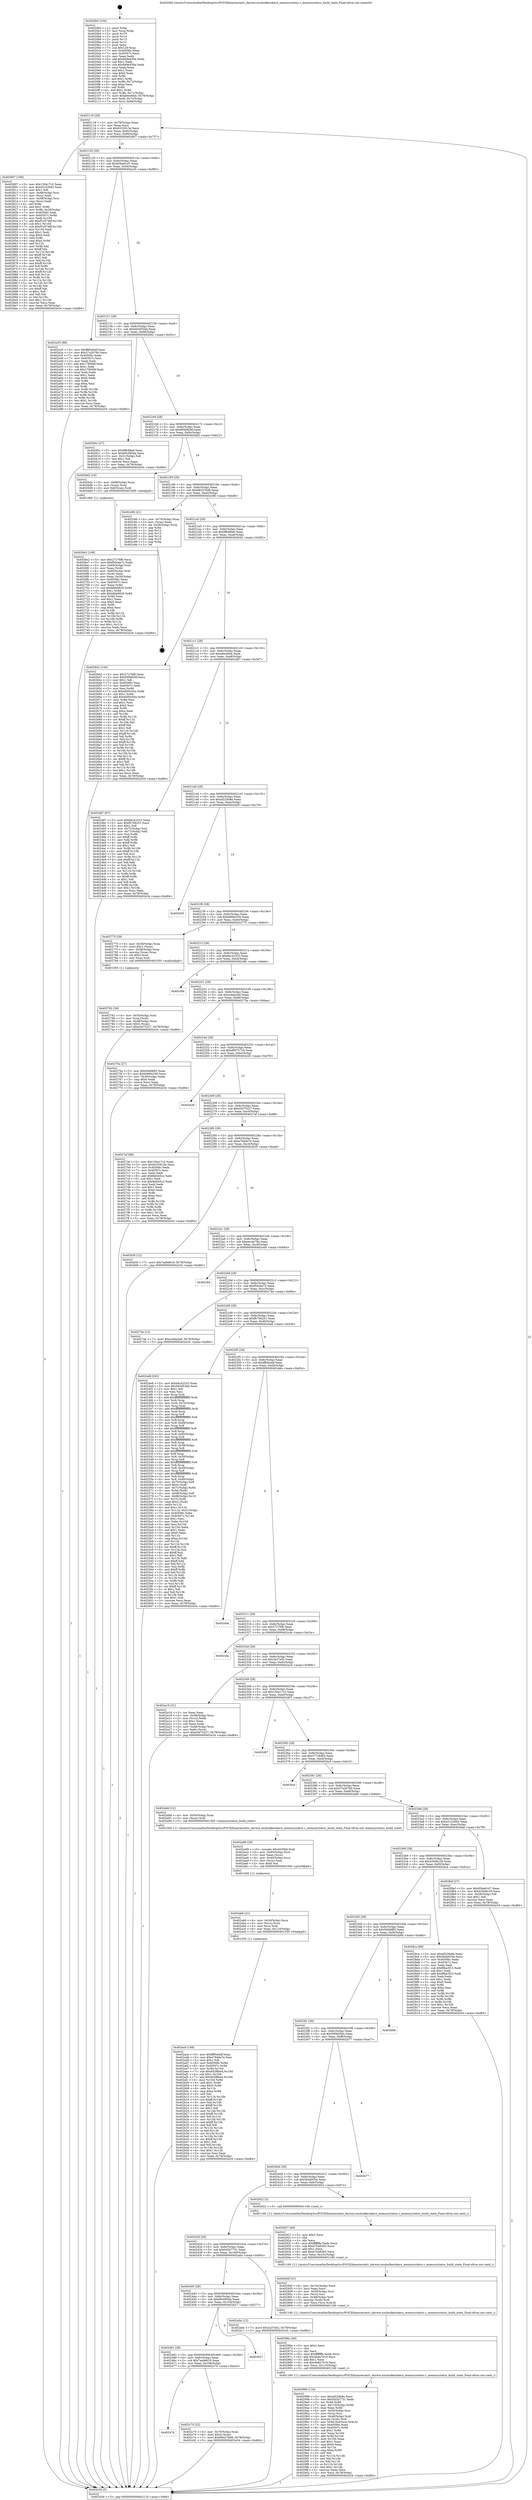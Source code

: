 digraph "0x4020b0" {
  label = "0x4020b0 (/mnt/c/Users/mathe/Desktop/tcc/POCII/binaries/extr_darwin-xnubsdkernkern_memorystatus.c_memorystatus_build_state_Final-ollvm.out::main(0))"
  labelloc = "t"
  node[shape=record]

  Entry [label="",width=0.3,height=0.3,shape=circle,fillcolor=black,style=filled]
  "0x402118" [label="{
     0x402118 [29]\l
     | [instrs]\l
     &nbsp;&nbsp;0x402118 \<+3\>: mov -0x78(%rbp),%eax\l
     &nbsp;&nbsp;0x40211b \<+2\>: mov %eax,%ecx\l
     &nbsp;&nbsp;0x40211d \<+6\>: sub $0x8333813e,%ecx\l
     &nbsp;&nbsp;0x402123 \<+6\>: mov %eax,-0x8c(%rbp)\l
     &nbsp;&nbsp;0x402129 \<+6\>: mov %ecx,-0x90(%rbp)\l
     &nbsp;&nbsp;0x40212f \<+6\>: je 0000000000402807 \<main+0x757\>\l
  }"]
  "0x402807" [label="{
     0x402807 [168]\l
     | [instrs]\l
     &nbsp;&nbsp;0x402807 \<+5\>: mov $0x150a17c2,%eax\l
     &nbsp;&nbsp;0x40280c \<+5\>: mov $0x431530d3,%ecx\l
     &nbsp;&nbsp;0x402811 \<+2\>: mov $0x1,%dl\l
     &nbsp;&nbsp;0x402813 \<+4\>: mov -0x48(%rbp),%rsi\l
     &nbsp;&nbsp;0x402817 \<+2\>: mov (%rsi),%edi\l
     &nbsp;&nbsp;0x402819 \<+4\>: mov -0x58(%rbp),%rsi\l
     &nbsp;&nbsp;0x40281d \<+2\>: cmp (%rsi),%edi\l
     &nbsp;&nbsp;0x40281f \<+4\>: setl %r8b\l
     &nbsp;&nbsp;0x402823 \<+4\>: and $0x1,%r8b\l
     &nbsp;&nbsp;0x402827 \<+4\>: mov %r8b,-0x29(%rbp)\l
     &nbsp;&nbsp;0x40282b \<+7\>: mov 0x40506c,%edi\l
     &nbsp;&nbsp;0x402832 \<+8\>: mov 0x40507c,%r9d\l
     &nbsp;&nbsp;0x40283a \<+3\>: mov %edi,%r10d\l
     &nbsp;&nbsp;0x40283d \<+7\>: add $0xf518748f,%r10d\l
     &nbsp;&nbsp;0x402844 \<+4\>: sub $0x1,%r10d\l
     &nbsp;&nbsp;0x402848 \<+7\>: sub $0xf518748f,%r10d\l
     &nbsp;&nbsp;0x40284f \<+4\>: imul %r10d,%edi\l
     &nbsp;&nbsp;0x402853 \<+3\>: and $0x1,%edi\l
     &nbsp;&nbsp;0x402856 \<+3\>: cmp $0x0,%edi\l
     &nbsp;&nbsp;0x402859 \<+4\>: sete %r8b\l
     &nbsp;&nbsp;0x40285d \<+4\>: cmp $0xa,%r9d\l
     &nbsp;&nbsp;0x402861 \<+4\>: setl %r11b\l
     &nbsp;&nbsp;0x402865 \<+3\>: mov %r8b,%bl\l
     &nbsp;&nbsp;0x402868 \<+3\>: xor $0xff,%bl\l
     &nbsp;&nbsp;0x40286b \<+3\>: mov %r11b,%r14b\l
     &nbsp;&nbsp;0x40286e \<+4\>: xor $0xff,%r14b\l
     &nbsp;&nbsp;0x402872 \<+3\>: xor $0x1,%dl\l
     &nbsp;&nbsp;0x402875 \<+3\>: mov %bl,%r15b\l
     &nbsp;&nbsp;0x402878 \<+4\>: and $0xff,%r15b\l
     &nbsp;&nbsp;0x40287c \<+3\>: and %dl,%r8b\l
     &nbsp;&nbsp;0x40287f \<+3\>: mov %r14b,%r12b\l
     &nbsp;&nbsp;0x402882 \<+4\>: and $0xff,%r12b\l
     &nbsp;&nbsp;0x402886 \<+3\>: and %dl,%r11b\l
     &nbsp;&nbsp;0x402889 \<+3\>: or %r8b,%r15b\l
     &nbsp;&nbsp;0x40288c \<+3\>: or %r11b,%r12b\l
     &nbsp;&nbsp;0x40288f \<+3\>: xor %r12b,%r15b\l
     &nbsp;&nbsp;0x402892 \<+3\>: or %r14b,%bl\l
     &nbsp;&nbsp;0x402895 \<+3\>: xor $0xff,%bl\l
     &nbsp;&nbsp;0x402898 \<+3\>: or $0x1,%dl\l
     &nbsp;&nbsp;0x40289b \<+2\>: and %dl,%bl\l
     &nbsp;&nbsp;0x40289d \<+3\>: or %bl,%r15b\l
     &nbsp;&nbsp;0x4028a0 \<+4\>: test $0x1,%r15b\l
     &nbsp;&nbsp;0x4028a4 \<+3\>: cmovne %ecx,%eax\l
     &nbsp;&nbsp;0x4028a7 \<+3\>: mov %eax,-0x78(%rbp)\l
     &nbsp;&nbsp;0x4028aa \<+5\>: jmp 0000000000402e34 \<main+0xd84\>\l
  }"]
  "0x402135" [label="{
     0x402135 [28]\l
     | [instrs]\l
     &nbsp;&nbsp;0x402135 \<+5\>: jmp 000000000040213a \<main+0x8a\>\l
     &nbsp;&nbsp;0x40213a \<+6\>: mov -0x8c(%rbp),%eax\l
     &nbsp;&nbsp;0x402140 \<+5\>: sub $0x83be61d7,%eax\l
     &nbsp;&nbsp;0x402145 \<+6\>: mov %eax,-0x94(%rbp)\l
     &nbsp;&nbsp;0x40214b \<+6\>: je 0000000000402a35 \<main+0x985\>\l
  }"]
  Exit [label="",width=0.3,height=0.3,shape=circle,fillcolor=black,style=filled,peripheries=2]
  "0x402a35" [label="{
     0x402a35 [88]\l
     | [instrs]\l
     &nbsp;&nbsp;0x402a35 \<+5\>: mov $0xff85d4df,%eax\l
     &nbsp;&nbsp;0x402a3a \<+5\>: mov $0x37a2b760,%ecx\l
     &nbsp;&nbsp;0x402a3f \<+7\>: mov 0x40506c,%edx\l
     &nbsp;&nbsp;0x402a46 \<+7\>: mov 0x40507c,%esi\l
     &nbsp;&nbsp;0x402a4d \<+2\>: mov %edx,%edi\l
     &nbsp;&nbsp;0x402a4f \<+6\>: add $0x178006f,%edi\l
     &nbsp;&nbsp;0x402a55 \<+3\>: sub $0x1,%edi\l
     &nbsp;&nbsp;0x402a58 \<+6\>: sub $0x178006f,%edi\l
     &nbsp;&nbsp;0x402a5e \<+3\>: imul %edi,%edx\l
     &nbsp;&nbsp;0x402a61 \<+3\>: and $0x1,%edx\l
     &nbsp;&nbsp;0x402a64 \<+3\>: cmp $0x0,%edx\l
     &nbsp;&nbsp;0x402a67 \<+4\>: sete %r8b\l
     &nbsp;&nbsp;0x402a6b \<+3\>: cmp $0xa,%esi\l
     &nbsp;&nbsp;0x402a6e \<+4\>: setl %r9b\l
     &nbsp;&nbsp;0x402a72 \<+3\>: mov %r8b,%r10b\l
     &nbsp;&nbsp;0x402a75 \<+3\>: and %r9b,%r10b\l
     &nbsp;&nbsp;0x402a78 \<+3\>: xor %r9b,%r8b\l
     &nbsp;&nbsp;0x402a7b \<+3\>: or %r8b,%r10b\l
     &nbsp;&nbsp;0x402a7e \<+4\>: test $0x1,%r10b\l
     &nbsp;&nbsp;0x402a82 \<+3\>: cmovne %ecx,%eax\l
     &nbsp;&nbsp;0x402a85 \<+3\>: mov %eax,-0x78(%rbp)\l
     &nbsp;&nbsp;0x402a88 \<+5\>: jmp 0000000000402e34 \<main+0xd84\>\l
  }"]
  "0x402151" [label="{
     0x402151 [28]\l
     | [instrs]\l
     &nbsp;&nbsp;0x402151 \<+5\>: jmp 0000000000402156 \<main+0xa6\>\l
     &nbsp;&nbsp;0x402156 \<+6\>: mov -0x8c(%rbp),%eax\l
     &nbsp;&nbsp;0x40215c \<+5\>: sub $0x945d53dd,%eax\l
     &nbsp;&nbsp;0x402161 \<+6\>: mov %eax,-0x98(%rbp)\l
     &nbsp;&nbsp;0x402167 \<+6\>: je 000000000040260c \<main+0x55c\>\l
  }"]
  "0x40247d" [label="{
     0x40247d\l
  }", style=dashed]
  "0x40260c" [label="{
     0x40260c [27]\l
     | [instrs]\l
     &nbsp;&nbsp;0x40260c \<+5\>: mov $0x9ffc88e6,%eax\l
     &nbsp;&nbsp;0x402611 \<+5\>: mov $0x69c095da,%ecx\l
     &nbsp;&nbsp;0x402616 \<+3\>: mov -0x31(%rbp),%dl\l
     &nbsp;&nbsp;0x402619 \<+3\>: test $0x1,%dl\l
     &nbsp;&nbsp;0x40261c \<+3\>: cmovne %ecx,%eax\l
     &nbsp;&nbsp;0x40261f \<+3\>: mov %eax,-0x78(%rbp)\l
     &nbsp;&nbsp;0x402622 \<+5\>: jmp 0000000000402e34 \<main+0xd84\>\l
  }"]
  "0x40216d" [label="{
     0x40216d [28]\l
     | [instrs]\l
     &nbsp;&nbsp;0x40216d \<+5\>: jmp 0000000000402172 \<main+0xc2\>\l
     &nbsp;&nbsp;0x402172 \<+6\>: mov -0x8c(%rbp),%eax\l
     &nbsp;&nbsp;0x402178 \<+5\>: sub $0x950b826f,%eax\l
     &nbsp;&nbsp;0x40217d \<+6\>: mov %eax,-0x9c(%rbp)\l
     &nbsp;&nbsp;0x402183 \<+6\>: je 00000000004026d2 \<main+0x622\>\l
  }"]
  "0x402c70" [label="{
     0x402c70 [22]\l
     | [instrs]\l
     &nbsp;&nbsp;0x402c70 \<+4\>: mov -0x70(%rbp),%rax\l
     &nbsp;&nbsp;0x402c74 \<+6\>: movl $0x0,(%rax)\l
     &nbsp;&nbsp;0x402c7a \<+7\>: movl $0x964376d8,-0x78(%rbp)\l
     &nbsp;&nbsp;0x402c81 \<+5\>: jmp 0000000000402e34 \<main+0xd84\>\l
  }"]
  "0x4026d2" [label="{
     0x4026d2 [16]\l
     | [instrs]\l
     &nbsp;&nbsp;0x4026d2 \<+4\>: mov -0x68(%rbp),%rax\l
     &nbsp;&nbsp;0x4026d6 \<+3\>: mov (%rax),%rax\l
     &nbsp;&nbsp;0x4026d9 \<+4\>: mov 0x8(%rax),%rdi\l
     &nbsp;&nbsp;0x4026dd \<+5\>: call 0000000000401060 \<atoi@plt\>\l
     | [calls]\l
     &nbsp;&nbsp;0x401060 \{1\} (unknown)\l
  }"]
  "0x402189" [label="{
     0x402189 [28]\l
     | [instrs]\l
     &nbsp;&nbsp;0x402189 \<+5\>: jmp 000000000040218e \<main+0xde\>\l
     &nbsp;&nbsp;0x40218e \<+6\>: mov -0x8c(%rbp),%eax\l
     &nbsp;&nbsp;0x402194 \<+5\>: sub $0x964376d8,%eax\l
     &nbsp;&nbsp;0x402199 \<+6\>: mov %eax,-0xa0(%rbp)\l
     &nbsp;&nbsp;0x40219f \<+6\>: je 0000000000402c86 \<main+0xbd6\>\l
  }"]
  "0x402461" [label="{
     0x402461 [28]\l
     | [instrs]\l
     &nbsp;&nbsp;0x402461 \<+5\>: jmp 0000000000402466 \<main+0x3b6\>\l
     &nbsp;&nbsp;0x402466 \<+6\>: mov -0x8c(%rbp),%eax\l
     &nbsp;&nbsp;0x40246c \<+5\>: sub $0x7aa9d619,%eax\l
     &nbsp;&nbsp;0x402471 \<+6\>: mov %eax,-0x108(%rbp)\l
     &nbsp;&nbsp;0x402477 \<+6\>: je 0000000000402c70 \<main+0xbc0\>\l
  }"]
  "0x402c86" [label="{
     0x402c86 [21]\l
     | [instrs]\l
     &nbsp;&nbsp;0x402c86 \<+4\>: mov -0x70(%rbp),%rax\l
     &nbsp;&nbsp;0x402c8a \<+2\>: mov (%rax),%eax\l
     &nbsp;&nbsp;0x402c8c \<+4\>: lea -0x28(%rbp),%rsp\l
     &nbsp;&nbsp;0x402c90 \<+1\>: pop %rbx\l
     &nbsp;&nbsp;0x402c91 \<+2\>: pop %r12\l
     &nbsp;&nbsp;0x402c93 \<+2\>: pop %r13\l
     &nbsp;&nbsp;0x402c95 \<+2\>: pop %r14\l
     &nbsp;&nbsp;0x402c97 \<+2\>: pop %r15\l
     &nbsp;&nbsp;0x402c99 \<+1\>: pop %rbp\l
     &nbsp;&nbsp;0x402c9a \<+1\>: ret\l
  }"]
  "0x4021a5" [label="{
     0x4021a5 [28]\l
     | [instrs]\l
     &nbsp;&nbsp;0x4021a5 \<+5\>: jmp 00000000004021aa \<main+0xfa\>\l
     &nbsp;&nbsp;0x4021aa \<+6\>: mov -0x8c(%rbp),%eax\l
     &nbsp;&nbsp;0x4021b0 \<+5\>: sub $0x9ffc88e6,%eax\l
     &nbsp;&nbsp;0x4021b5 \<+6\>: mov %eax,-0xa4(%rbp)\l
     &nbsp;&nbsp;0x4021bb \<+6\>: je 0000000000402642 \<main+0x592\>\l
  }"]
  "0x402627" [label="{
     0x402627\l
  }", style=dashed]
  "0x402642" [label="{
     0x402642 [144]\l
     | [instrs]\l
     &nbsp;&nbsp;0x402642 \<+5\>: mov $0x27276f6,%eax\l
     &nbsp;&nbsp;0x402647 \<+5\>: mov $0x950b826f,%ecx\l
     &nbsp;&nbsp;0x40264c \<+2\>: mov $0x1,%dl\l
     &nbsp;&nbsp;0x40264e \<+7\>: mov 0x40506c,%esi\l
     &nbsp;&nbsp;0x402655 \<+7\>: mov 0x40507c,%edi\l
     &nbsp;&nbsp;0x40265c \<+3\>: mov %esi,%r8d\l
     &nbsp;&nbsp;0x40265f \<+7\>: sub $0x6d00c05a,%r8d\l
     &nbsp;&nbsp;0x402666 \<+4\>: sub $0x1,%r8d\l
     &nbsp;&nbsp;0x40266a \<+7\>: add $0x6d00c05a,%r8d\l
     &nbsp;&nbsp;0x402671 \<+4\>: imul %r8d,%esi\l
     &nbsp;&nbsp;0x402675 \<+3\>: and $0x1,%esi\l
     &nbsp;&nbsp;0x402678 \<+3\>: cmp $0x0,%esi\l
     &nbsp;&nbsp;0x40267b \<+4\>: sete %r9b\l
     &nbsp;&nbsp;0x40267f \<+3\>: cmp $0xa,%edi\l
     &nbsp;&nbsp;0x402682 \<+4\>: setl %r10b\l
     &nbsp;&nbsp;0x402686 \<+3\>: mov %r9b,%r11b\l
     &nbsp;&nbsp;0x402689 \<+4\>: xor $0xff,%r11b\l
     &nbsp;&nbsp;0x40268d \<+3\>: mov %r10b,%bl\l
     &nbsp;&nbsp;0x402690 \<+3\>: xor $0xff,%bl\l
     &nbsp;&nbsp;0x402693 \<+3\>: xor $0x1,%dl\l
     &nbsp;&nbsp;0x402696 \<+3\>: mov %r11b,%r14b\l
     &nbsp;&nbsp;0x402699 \<+4\>: and $0xff,%r14b\l
     &nbsp;&nbsp;0x40269d \<+3\>: and %dl,%r9b\l
     &nbsp;&nbsp;0x4026a0 \<+3\>: mov %bl,%r15b\l
     &nbsp;&nbsp;0x4026a3 \<+4\>: and $0xff,%r15b\l
     &nbsp;&nbsp;0x4026a7 \<+3\>: and %dl,%r10b\l
     &nbsp;&nbsp;0x4026aa \<+3\>: or %r9b,%r14b\l
     &nbsp;&nbsp;0x4026ad \<+3\>: or %r10b,%r15b\l
     &nbsp;&nbsp;0x4026b0 \<+3\>: xor %r15b,%r14b\l
     &nbsp;&nbsp;0x4026b3 \<+3\>: or %bl,%r11b\l
     &nbsp;&nbsp;0x4026b6 \<+4\>: xor $0xff,%r11b\l
     &nbsp;&nbsp;0x4026ba \<+3\>: or $0x1,%dl\l
     &nbsp;&nbsp;0x4026bd \<+3\>: and %dl,%r11b\l
     &nbsp;&nbsp;0x4026c0 \<+3\>: or %r11b,%r14b\l
     &nbsp;&nbsp;0x4026c3 \<+4\>: test $0x1,%r14b\l
     &nbsp;&nbsp;0x4026c7 \<+3\>: cmovne %ecx,%eax\l
     &nbsp;&nbsp;0x4026ca \<+3\>: mov %eax,-0x78(%rbp)\l
     &nbsp;&nbsp;0x4026cd \<+5\>: jmp 0000000000402e34 \<main+0xd84\>\l
  }"]
  "0x4021c1" [label="{
     0x4021c1 [28]\l
     | [instrs]\l
     &nbsp;&nbsp;0x4021c1 \<+5\>: jmp 00000000004021c6 \<main+0x116\>\l
     &nbsp;&nbsp;0x4021c6 \<+6\>: mov -0x8c(%rbp),%eax\l
     &nbsp;&nbsp;0x4021cc \<+5\>: sub $0xa8ec6fa4,%eax\l
     &nbsp;&nbsp;0x4021d1 \<+6\>: mov %eax,-0xa8(%rbp)\l
     &nbsp;&nbsp;0x4021d7 \<+6\>: je 0000000000402487 \<main+0x3d7\>\l
  }"]
  "0x402acb" [label="{
     0x402acb [148]\l
     | [instrs]\l
     &nbsp;&nbsp;0x402acb \<+5\>: mov $0xff85d4df,%eax\l
     &nbsp;&nbsp;0x402ad0 \<+5\>: mov $0xe76dda7e,%esi\l
     &nbsp;&nbsp;0x402ad5 \<+2\>: mov $0x1,%dl\l
     &nbsp;&nbsp;0x402ad7 \<+8\>: mov 0x40506c,%r8d\l
     &nbsp;&nbsp;0x402adf \<+8\>: mov 0x40507c,%r9d\l
     &nbsp;&nbsp;0x402ae7 \<+3\>: mov %r8d,%r10d\l
     &nbsp;&nbsp;0x402aea \<+7\>: sub $0x402f8be4,%r10d\l
     &nbsp;&nbsp;0x402af1 \<+4\>: sub $0x1,%r10d\l
     &nbsp;&nbsp;0x402af5 \<+7\>: add $0x402f8be4,%r10d\l
     &nbsp;&nbsp;0x402afc \<+4\>: imul %r10d,%r8d\l
     &nbsp;&nbsp;0x402b00 \<+4\>: and $0x1,%r8d\l
     &nbsp;&nbsp;0x402b04 \<+4\>: cmp $0x0,%r8d\l
     &nbsp;&nbsp;0x402b08 \<+4\>: sete %r11b\l
     &nbsp;&nbsp;0x402b0c \<+4\>: cmp $0xa,%r9d\l
     &nbsp;&nbsp;0x402b10 \<+3\>: setl %bl\l
     &nbsp;&nbsp;0x402b13 \<+3\>: mov %r11b,%r14b\l
     &nbsp;&nbsp;0x402b16 \<+4\>: xor $0xff,%r14b\l
     &nbsp;&nbsp;0x402b1a \<+3\>: mov %bl,%r15b\l
     &nbsp;&nbsp;0x402b1d \<+4\>: xor $0xff,%r15b\l
     &nbsp;&nbsp;0x402b21 \<+3\>: xor $0x1,%dl\l
     &nbsp;&nbsp;0x402b24 \<+3\>: mov %r14b,%r12b\l
     &nbsp;&nbsp;0x402b27 \<+4\>: and $0xff,%r12b\l
     &nbsp;&nbsp;0x402b2b \<+3\>: and %dl,%r11b\l
     &nbsp;&nbsp;0x402b2e \<+3\>: mov %r15b,%r13b\l
     &nbsp;&nbsp;0x402b31 \<+4\>: and $0xff,%r13b\l
     &nbsp;&nbsp;0x402b35 \<+2\>: and %dl,%bl\l
     &nbsp;&nbsp;0x402b37 \<+3\>: or %r11b,%r12b\l
     &nbsp;&nbsp;0x402b3a \<+3\>: or %bl,%r13b\l
     &nbsp;&nbsp;0x402b3d \<+3\>: xor %r13b,%r12b\l
     &nbsp;&nbsp;0x402b40 \<+3\>: or %r15b,%r14b\l
     &nbsp;&nbsp;0x402b43 \<+4\>: xor $0xff,%r14b\l
     &nbsp;&nbsp;0x402b47 \<+3\>: or $0x1,%dl\l
     &nbsp;&nbsp;0x402b4a \<+3\>: and %dl,%r14b\l
     &nbsp;&nbsp;0x402b4d \<+3\>: or %r14b,%r12b\l
     &nbsp;&nbsp;0x402b50 \<+4\>: test $0x1,%r12b\l
     &nbsp;&nbsp;0x402b54 \<+3\>: cmovne %esi,%eax\l
     &nbsp;&nbsp;0x402b57 \<+3\>: mov %eax,-0x78(%rbp)\l
     &nbsp;&nbsp;0x402b5a \<+5\>: jmp 0000000000402e34 \<main+0xd84\>\l
  }"]
  "0x402487" [label="{
     0x402487 [97]\l
     | [instrs]\l
     &nbsp;&nbsp;0x402487 \<+5\>: mov $0xbbc42323,%eax\l
     &nbsp;&nbsp;0x40248c \<+5\>: mov $0xfb784251,%ecx\l
     &nbsp;&nbsp;0x402491 \<+2\>: mov $0x1,%dl\l
     &nbsp;&nbsp;0x402493 \<+4\>: mov -0x72(%rbp),%sil\l
     &nbsp;&nbsp;0x402497 \<+4\>: mov -0x71(%rbp),%dil\l
     &nbsp;&nbsp;0x40249b \<+3\>: mov %sil,%r8b\l
     &nbsp;&nbsp;0x40249e \<+4\>: xor $0xff,%r8b\l
     &nbsp;&nbsp;0x4024a2 \<+3\>: mov %dil,%r9b\l
     &nbsp;&nbsp;0x4024a5 \<+4\>: xor $0xff,%r9b\l
     &nbsp;&nbsp;0x4024a9 \<+3\>: xor $0x1,%dl\l
     &nbsp;&nbsp;0x4024ac \<+3\>: mov %r8b,%r10b\l
     &nbsp;&nbsp;0x4024af \<+4\>: and $0xff,%r10b\l
     &nbsp;&nbsp;0x4024b3 \<+3\>: and %dl,%sil\l
     &nbsp;&nbsp;0x4024b6 \<+3\>: mov %r9b,%r11b\l
     &nbsp;&nbsp;0x4024b9 \<+4\>: and $0xff,%r11b\l
     &nbsp;&nbsp;0x4024bd \<+3\>: and %dl,%dil\l
     &nbsp;&nbsp;0x4024c0 \<+3\>: or %sil,%r10b\l
     &nbsp;&nbsp;0x4024c3 \<+3\>: or %dil,%r11b\l
     &nbsp;&nbsp;0x4024c6 \<+3\>: xor %r11b,%r10b\l
     &nbsp;&nbsp;0x4024c9 \<+3\>: or %r9b,%r8b\l
     &nbsp;&nbsp;0x4024cc \<+4\>: xor $0xff,%r8b\l
     &nbsp;&nbsp;0x4024d0 \<+3\>: or $0x1,%dl\l
     &nbsp;&nbsp;0x4024d3 \<+3\>: and %dl,%r8b\l
     &nbsp;&nbsp;0x4024d6 \<+3\>: or %r8b,%r10b\l
     &nbsp;&nbsp;0x4024d9 \<+4\>: test $0x1,%r10b\l
     &nbsp;&nbsp;0x4024dd \<+3\>: cmovne %ecx,%eax\l
     &nbsp;&nbsp;0x4024e0 \<+3\>: mov %eax,-0x78(%rbp)\l
     &nbsp;&nbsp;0x4024e3 \<+5\>: jmp 0000000000402e34 \<main+0xd84\>\l
  }"]
  "0x4021dd" [label="{
     0x4021dd [28]\l
     | [instrs]\l
     &nbsp;&nbsp;0x4021dd \<+5\>: jmp 00000000004021e2 \<main+0x132\>\l
     &nbsp;&nbsp;0x4021e2 \<+6\>: mov -0x8c(%rbp),%eax\l
     &nbsp;&nbsp;0x4021e8 \<+5\>: sub $0xaf224b8e,%eax\l
     &nbsp;&nbsp;0x4021ed \<+6\>: mov %eax,-0xac(%rbp)\l
     &nbsp;&nbsp;0x4021f3 \<+6\>: je 0000000000402d29 \<main+0xc79\>\l
  }"]
  "0x402e34" [label="{
     0x402e34 [5]\l
     | [instrs]\l
     &nbsp;&nbsp;0x402e34 \<+5\>: jmp 0000000000402118 \<main+0x68\>\l
  }"]
  "0x4020b0" [label="{
     0x4020b0 [104]\l
     | [instrs]\l
     &nbsp;&nbsp;0x4020b0 \<+1\>: push %rbp\l
     &nbsp;&nbsp;0x4020b1 \<+3\>: mov %rsp,%rbp\l
     &nbsp;&nbsp;0x4020b4 \<+2\>: push %r15\l
     &nbsp;&nbsp;0x4020b6 \<+2\>: push %r14\l
     &nbsp;&nbsp;0x4020b8 \<+2\>: push %r13\l
     &nbsp;&nbsp;0x4020ba \<+2\>: push %r12\l
     &nbsp;&nbsp;0x4020bc \<+1\>: push %rbx\l
     &nbsp;&nbsp;0x4020bd \<+7\>: sub $0x128,%rsp\l
     &nbsp;&nbsp;0x4020c4 \<+7\>: mov 0x40506c,%eax\l
     &nbsp;&nbsp;0x4020cb \<+7\>: mov 0x40507c,%ecx\l
     &nbsp;&nbsp;0x4020d2 \<+2\>: mov %eax,%edx\l
     &nbsp;&nbsp;0x4020d4 \<+6\>: add $0x849e430a,%edx\l
     &nbsp;&nbsp;0x4020da \<+3\>: sub $0x1,%edx\l
     &nbsp;&nbsp;0x4020dd \<+6\>: sub $0x849e430a,%edx\l
     &nbsp;&nbsp;0x4020e3 \<+3\>: imul %edx,%eax\l
     &nbsp;&nbsp;0x4020e6 \<+3\>: and $0x1,%eax\l
     &nbsp;&nbsp;0x4020e9 \<+3\>: cmp $0x0,%eax\l
     &nbsp;&nbsp;0x4020ec \<+4\>: sete %r8b\l
     &nbsp;&nbsp;0x4020f0 \<+4\>: and $0x1,%r8b\l
     &nbsp;&nbsp;0x4020f4 \<+4\>: mov %r8b,-0x72(%rbp)\l
     &nbsp;&nbsp;0x4020f8 \<+3\>: cmp $0xa,%ecx\l
     &nbsp;&nbsp;0x4020fb \<+4\>: setl %r8b\l
     &nbsp;&nbsp;0x4020ff \<+4\>: and $0x1,%r8b\l
     &nbsp;&nbsp;0x402103 \<+4\>: mov %r8b,-0x71(%rbp)\l
     &nbsp;&nbsp;0x402107 \<+7\>: movl $0xa8ec6fa4,-0x78(%rbp)\l
     &nbsp;&nbsp;0x40210e \<+3\>: mov %edi,-0x7c(%rbp)\l
     &nbsp;&nbsp;0x402111 \<+7\>: mov %rsi,-0x88(%rbp)\l
  }"]
  "0x402ab6" [label="{
     0x402ab6 [21]\l
     | [instrs]\l
     &nbsp;&nbsp;0x402ab6 \<+4\>: mov -0x50(%rbp),%rcx\l
     &nbsp;&nbsp;0x402aba \<+3\>: mov (%rcx),%rcx\l
     &nbsp;&nbsp;0x402abd \<+3\>: mov %rcx,%rdi\l
     &nbsp;&nbsp;0x402ac0 \<+6\>: mov %eax,-0x114(%rbp)\l
     &nbsp;&nbsp;0x402ac6 \<+5\>: call 0000000000401030 \<free@plt\>\l
     | [calls]\l
     &nbsp;&nbsp;0x401030 \{1\} (unknown)\l
  }"]
  "0x402d29" [label="{
     0x402d29\l
  }", style=dashed]
  "0x4021f9" [label="{
     0x4021f9 [28]\l
     | [instrs]\l
     &nbsp;&nbsp;0x4021f9 \<+5\>: jmp 00000000004021fe \<main+0x14e\>\l
     &nbsp;&nbsp;0x4021fe \<+6\>: mov -0x8c(%rbp),%eax\l
     &nbsp;&nbsp;0x402204 \<+5\>: sub $0xb980e330,%eax\l
     &nbsp;&nbsp;0x402209 \<+6\>: mov %eax,-0xb0(%rbp)\l
     &nbsp;&nbsp;0x40220f \<+6\>: je 0000000000402775 \<main+0x6c5\>\l
  }"]
  "0x402a99" [label="{
     0x402a99 [29]\l
     | [instrs]\l
     &nbsp;&nbsp;0x402a99 \<+10\>: movabs $0x4030b6,%rdi\l
     &nbsp;&nbsp;0x402aa3 \<+4\>: mov -0x40(%rbp),%rcx\l
     &nbsp;&nbsp;0x402aa7 \<+2\>: mov %eax,(%rcx)\l
     &nbsp;&nbsp;0x402aa9 \<+4\>: mov -0x40(%rbp),%rcx\l
     &nbsp;&nbsp;0x402aad \<+2\>: mov (%rcx),%esi\l
     &nbsp;&nbsp;0x402aaf \<+2\>: mov $0x0,%al\l
     &nbsp;&nbsp;0x402ab1 \<+5\>: call 0000000000401040 \<printf@plt\>\l
     | [calls]\l
     &nbsp;&nbsp;0x401040 \{1\} (unknown)\l
  }"]
  "0x402775" [label="{
     0x402775 [29]\l
     | [instrs]\l
     &nbsp;&nbsp;0x402775 \<+4\>: mov -0x58(%rbp),%rax\l
     &nbsp;&nbsp;0x402779 \<+6\>: movl $0x1,(%rax)\l
     &nbsp;&nbsp;0x40277f \<+4\>: mov -0x58(%rbp),%rax\l
     &nbsp;&nbsp;0x402783 \<+3\>: movslq (%rax),%rax\l
     &nbsp;&nbsp;0x402786 \<+4\>: shl $0x3,%rax\l
     &nbsp;&nbsp;0x40278a \<+3\>: mov %rax,%rdi\l
     &nbsp;&nbsp;0x40278d \<+5\>: call 0000000000401050 \<malloc@plt\>\l
     | [calls]\l
     &nbsp;&nbsp;0x401050 \{1\} (unknown)\l
  }"]
  "0x402215" [label="{
     0x402215 [28]\l
     | [instrs]\l
     &nbsp;&nbsp;0x402215 \<+5\>: jmp 000000000040221a \<main+0x16a\>\l
     &nbsp;&nbsp;0x40221a \<+6\>: mov -0x8c(%rbp),%eax\l
     &nbsp;&nbsp;0x402220 \<+5\>: sub $0xbbc42323,%eax\l
     &nbsp;&nbsp;0x402225 \<+6\>: mov %eax,-0xb4(%rbp)\l
     &nbsp;&nbsp;0x40222b \<+6\>: je 0000000000402c9b \<main+0xbeb\>\l
  }"]
  "0x402445" [label="{
     0x402445 [28]\l
     | [instrs]\l
     &nbsp;&nbsp;0x402445 \<+5\>: jmp 000000000040244a \<main+0x39a\>\l
     &nbsp;&nbsp;0x40244a \<+6\>: mov -0x8c(%rbp),%eax\l
     &nbsp;&nbsp;0x402450 \<+5\>: sub $0x69c095da,%eax\l
     &nbsp;&nbsp;0x402455 \<+6\>: mov %eax,-0x104(%rbp)\l
     &nbsp;&nbsp;0x40245b \<+6\>: je 0000000000402627 \<main+0x577\>\l
  }"]
  "0x402c9b" [label="{
     0x402c9b\l
  }", style=dashed]
  "0x402231" [label="{
     0x402231 [28]\l
     | [instrs]\l
     &nbsp;&nbsp;0x402231 \<+5\>: jmp 0000000000402236 \<main+0x186\>\l
     &nbsp;&nbsp;0x402236 \<+6\>: mov -0x8c(%rbp),%eax\l
     &nbsp;&nbsp;0x40223c \<+5\>: sub $0xcc6da3a0,%eax\l
     &nbsp;&nbsp;0x402241 \<+6\>: mov %eax,-0xb8(%rbp)\l
     &nbsp;&nbsp;0x402247 \<+6\>: je 000000000040275a \<main+0x6aa\>\l
  }"]
  "0x402a0a" [label="{
     0x402a0a [12]\l
     | [instrs]\l
     &nbsp;&nbsp;0x402a0a \<+7\>: movl $0x3a37e02,-0x78(%rbp)\l
     &nbsp;&nbsp;0x402a11 \<+5\>: jmp 0000000000402e34 \<main+0xd84\>\l
  }"]
  "0x40275a" [label="{
     0x40275a [27]\l
     | [instrs]\l
     &nbsp;&nbsp;0x40275a \<+5\>: mov $0x564f4f65,%eax\l
     &nbsp;&nbsp;0x40275f \<+5\>: mov $0xb980e330,%ecx\l
     &nbsp;&nbsp;0x402764 \<+3\>: mov -0x30(%rbp),%edx\l
     &nbsp;&nbsp;0x402767 \<+3\>: cmp $0x0,%edx\l
     &nbsp;&nbsp;0x40276a \<+3\>: cmove %ecx,%eax\l
     &nbsp;&nbsp;0x40276d \<+3\>: mov %eax,-0x78(%rbp)\l
     &nbsp;&nbsp;0x402770 \<+5\>: jmp 0000000000402e34 \<main+0xd84\>\l
  }"]
  "0x40224d" [label="{
     0x40224d [28]\l
     | [instrs]\l
     &nbsp;&nbsp;0x40224d \<+5\>: jmp 0000000000402252 \<main+0x1a2\>\l
     &nbsp;&nbsp;0x402252 \<+6\>: mov -0x8c(%rbp),%eax\l
     &nbsp;&nbsp;0x402258 \<+5\>: sub $0xd8975724,%eax\l
     &nbsp;&nbsp;0x40225d \<+6\>: mov %eax,-0xbc(%rbp)\l
     &nbsp;&nbsp;0x402263 \<+6\>: je 0000000000402e28 \<main+0xd78\>\l
  }"]
  "0x402996" [label="{
     0x402996 [116]\l
     | [instrs]\l
     &nbsp;&nbsp;0x402996 \<+5\>: mov $0xaf224b8e,%ecx\l
     &nbsp;&nbsp;0x40299b \<+5\>: mov $0x5d2b7731,%edx\l
     &nbsp;&nbsp;0x4029a0 \<+3\>: xor %r8d,%r8d\l
     &nbsp;&nbsp;0x4029a3 \<+7\>: mov -0x110(%rbp),%r9d\l
     &nbsp;&nbsp;0x4029aa \<+4\>: imul %eax,%r9d\l
     &nbsp;&nbsp;0x4029ae \<+4\>: mov -0x50(%rbp),%rsi\l
     &nbsp;&nbsp;0x4029b2 \<+3\>: mov (%rsi),%rsi\l
     &nbsp;&nbsp;0x4029b5 \<+4\>: mov -0x48(%rbp),%rdi\l
     &nbsp;&nbsp;0x4029b9 \<+3\>: movslq (%rdi),%rdi\l
     &nbsp;&nbsp;0x4029bc \<+5\>: mov %r9d,0x4(%rsi,%rdi,8)\l
     &nbsp;&nbsp;0x4029c1 \<+7\>: mov 0x40506c,%eax\l
     &nbsp;&nbsp;0x4029c8 \<+8\>: mov 0x40507c,%r9d\l
     &nbsp;&nbsp;0x4029d0 \<+4\>: sub $0x1,%r8d\l
     &nbsp;&nbsp;0x4029d4 \<+3\>: mov %eax,%r10d\l
     &nbsp;&nbsp;0x4029d7 \<+3\>: add %r8d,%r10d\l
     &nbsp;&nbsp;0x4029da \<+4\>: imul %r10d,%eax\l
     &nbsp;&nbsp;0x4029de \<+3\>: and $0x1,%eax\l
     &nbsp;&nbsp;0x4029e1 \<+3\>: cmp $0x0,%eax\l
     &nbsp;&nbsp;0x4029e4 \<+4\>: sete %r11b\l
     &nbsp;&nbsp;0x4029e8 \<+4\>: cmp $0xa,%r9d\l
     &nbsp;&nbsp;0x4029ec \<+3\>: setl %bl\l
     &nbsp;&nbsp;0x4029ef \<+3\>: mov %r11b,%r14b\l
     &nbsp;&nbsp;0x4029f2 \<+3\>: and %bl,%r14b\l
     &nbsp;&nbsp;0x4029f5 \<+3\>: xor %bl,%r11b\l
     &nbsp;&nbsp;0x4029f8 \<+3\>: or %r11b,%r14b\l
     &nbsp;&nbsp;0x4029fb \<+4\>: test $0x1,%r14b\l
     &nbsp;&nbsp;0x4029ff \<+3\>: cmovne %edx,%ecx\l
     &nbsp;&nbsp;0x402a02 \<+3\>: mov %ecx,-0x78(%rbp)\l
     &nbsp;&nbsp;0x402a05 \<+5\>: jmp 0000000000402e34 \<main+0xd84\>\l
  }"]
  "0x402e28" [label="{
     0x402e28\l
  }", style=dashed]
  "0x402269" [label="{
     0x402269 [28]\l
     | [instrs]\l
     &nbsp;&nbsp;0x402269 \<+5\>: jmp 000000000040226e \<main+0x1be\>\l
     &nbsp;&nbsp;0x40226e \<+6\>: mov -0x8c(%rbp),%eax\l
     &nbsp;&nbsp;0x402274 \<+5\>: sub $0xe5d75227,%eax\l
     &nbsp;&nbsp;0x402279 \<+6\>: mov %eax,-0xc0(%rbp)\l
     &nbsp;&nbsp;0x40227f \<+6\>: je 00000000004027af \<main+0x6ff\>\l
  }"]
  "0x40296e" [label="{
     0x40296e [40]\l
     | [instrs]\l
     &nbsp;&nbsp;0x40296e \<+5\>: mov $0x2,%ecx\l
     &nbsp;&nbsp;0x402973 \<+1\>: cltd\l
     &nbsp;&nbsp;0x402974 \<+2\>: idiv %ecx\l
     &nbsp;&nbsp;0x402976 \<+6\>: imul $0xfffffffe,%edx,%ecx\l
     &nbsp;&nbsp;0x40297c \<+6\>: add $0x4b8a7019,%ecx\l
     &nbsp;&nbsp;0x402982 \<+3\>: add $0x1,%ecx\l
     &nbsp;&nbsp;0x402985 \<+6\>: sub $0x4b8a7019,%ecx\l
     &nbsp;&nbsp;0x40298b \<+6\>: mov %ecx,-0x110(%rbp)\l
     &nbsp;&nbsp;0x402991 \<+5\>: call 0000000000401160 \<next_i\>\l
     | [calls]\l
     &nbsp;&nbsp;0x401160 \{1\} (/mnt/c/Users/mathe/Desktop/tcc/POCII/binaries/extr_darwin-xnubsdkernkern_memorystatus.c_memorystatus_build_state_Final-ollvm.out::next_i)\l
  }"]
  "0x4027af" [label="{
     0x4027af [88]\l
     | [instrs]\l
     &nbsp;&nbsp;0x4027af \<+5\>: mov $0x150a17c2,%eax\l
     &nbsp;&nbsp;0x4027b4 \<+5\>: mov $0x8333813e,%ecx\l
     &nbsp;&nbsp;0x4027b9 \<+7\>: mov 0x40506c,%edx\l
     &nbsp;&nbsp;0x4027c0 \<+7\>: mov 0x40507c,%esi\l
     &nbsp;&nbsp;0x4027c7 \<+2\>: mov %edx,%edi\l
     &nbsp;&nbsp;0x4027c9 \<+6\>: add $0x9afcb5c2,%edi\l
     &nbsp;&nbsp;0x4027cf \<+3\>: sub $0x1,%edi\l
     &nbsp;&nbsp;0x4027d2 \<+6\>: sub $0x9afcb5c2,%edi\l
     &nbsp;&nbsp;0x4027d8 \<+3\>: imul %edi,%edx\l
     &nbsp;&nbsp;0x4027db \<+3\>: and $0x1,%edx\l
     &nbsp;&nbsp;0x4027de \<+3\>: cmp $0x0,%edx\l
     &nbsp;&nbsp;0x4027e1 \<+4\>: sete %r8b\l
     &nbsp;&nbsp;0x4027e5 \<+3\>: cmp $0xa,%esi\l
     &nbsp;&nbsp;0x4027e8 \<+4\>: setl %r9b\l
     &nbsp;&nbsp;0x4027ec \<+3\>: mov %r8b,%r10b\l
     &nbsp;&nbsp;0x4027ef \<+3\>: and %r9b,%r10b\l
     &nbsp;&nbsp;0x4027f2 \<+3\>: xor %r9b,%r8b\l
     &nbsp;&nbsp;0x4027f5 \<+3\>: or %r8b,%r10b\l
     &nbsp;&nbsp;0x4027f8 \<+4\>: test $0x1,%r10b\l
     &nbsp;&nbsp;0x4027fc \<+3\>: cmovne %ecx,%eax\l
     &nbsp;&nbsp;0x4027ff \<+3\>: mov %eax,-0x78(%rbp)\l
     &nbsp;&nbsp;0x402802 \<+5\>: jmp 0000000000402e34 \<main+0xd84\>\l
  }"]
  "0x402285" [label="{
     0x402285 [28]\l
     | [instrs]\l
     &nbsp;&nbsp;0x402285 \<+5\>: jmp 000000000040228a \<main+0x1da\>\l
     &nbsp;&nbsp;0x40228a \<+6\>: mov -0x8c(%rbp),%eax\l
     &nbsp;&nbsp;0x402290 \<+5\>: sub $0xe76dda7e,%eax\l
     &nbsp;&nbsp;0x402295 \<+6\>: mov %eax,-0xc4(%rbp)\l
     &nbsp;&nbsp;0x40229b \<+6\>: je 0000000000402b5f \<main+0xaaf\>\l
  }"]
  "0x40294f" [label="{
     0x40294f [31]\l
     | [instrs]\l
     &nbsp;&nbsp;0x40294f \<+6\>: mov -0x10c(%rbp),%ecx\l
     &nbsp;&nbsp;0x402955 \<+3\>: imul %eax,%ecx\l
     &nbsp;&nbsp;0x402958 \<+4\>: mov -0x50(%rbp),%rsi\l
     &nbsp;&nbsp;0x40295c \<+3\>: mov (%rsi),%rsi\l
     &nbsp;&nbsp;0x40295f \<+4\>: mov -0x48(%rbp),%rdi\l
     &nbsp;&nbsp;0x402963 \<+3\>: movslq (%rdi),%rdi\l
     &nbsp;&nbsp;0x402966 \<+3\>: mov %ecx,(%rsi,%rdi,8)\l
     &nbsp;&nbsp;0x402969 \<+5\>: call 0000000000401160 \<next_i\>\l
     | [calls]\l
     &nbsp;&nbsp;0x401160 \{1\} (/mnt/c/Users/mathe/Desktop/tcc/POCII/binaries/extr_darwin-xnubsdkernkern_memorystatus.c_memorystatus_build_state_Final-ollvm.out::next_i)\l
  }"]
  "0x402b5f" [label="{
     0x402b5f [12]\l
     | [instrs]\l
     &nbsp;&nbsp;0x402b5f \<+7\>: movl $0x7aa9d619,-0x78(%rbp)\l
     &nbsp;&nbsp;0x402b66 \<+5\>: jmp 0000000000402e34 \<main+0xd84\>\l
  }"]
  "0x4022a1" [label="{
     0x4022a1 [28]\l
     | [instrs]\l
     &nbsp;&nbsp;0x4022a1 \<+5\>: jmp 00000000004022a6 \<main+0x1f6\>\l
     &nbsp;&nbsp;0x4022a6 \<+6\>: mov -0x8c(%rbp),%eax\l
     &nbsp;&nbsp;0x4022ac \<+5\>: sub $0xeec4e78a,%eax\l
     &nbsp;&nbsp;0x4022b1 \<+6\>: mov %eax,-0xc8(%rbp)\l
     &nbsp;&nbsp;0x4022b7 \<+6\>: je 0000000000402c64 \<main+0xbb4\>\l
  }"]
  "0x402927" [label="{
     0x402927 [40]\l
     | [instrs]\l
     &nbsp;&nbsp;0x402927 \<+5\>: mov $0x2,%ecx\l
     &nbsp;&nbsp;0x40292c \<+1\>: cltd\l
     &nbsp;&nbsp;0x40292d \<+2\>: idiv %ecx\l
     &nbsp;&nbsp;0x40292f \<+6\>: imul $0xfffffffe,%edx,%ecx\l
     &nbsp;&nbsp;0x402935 \<+6\>: sub $0xb7b49393,%ecx\l
     &nbsp;&nbsp;0x40293b \<+3\>: add $0x1,%ecx\l
     &nbsp;&nbsp;0x40293e \<+6\>: add $0xb7b49393,%ecx\l
     &nbsp;&nbsp;0x402944 \<+6\>: mov %ecx,-0x10c(%rbp)\l
     &nbsp;&nbsp;0x40294a \<+5\>: call 0000000000401160 \<next_i\>\l
     | [calls]\l
     &nbsp;&nbsp;0x401160 \{1\} (/mnt/c/Users/mathe/Desktop/tcc/POCII/binaries/extr_darwin-xnubsdkernkern_memorystatus.c_memorystatus_build_state_Final-ollvm.out::next_i)\l
  }"]
  "0x402c64" [label="{
     0x402c64\l
  }", style=dashed]
  "0x4022bd" [label="{
     0x4022bd [28]\l
     | [instrs]\l
     &nbsp;&nbsp;0x4022bd \<+5\>: jmp 00000000004022c2 \<main+0x212\>\l
     &nbsp;&nbsp;0x4022c2 \<+6\>: mov -0x8c(%rbp),%eax\l
     &nbsp;&nbsp;0x4022c8 \<+5\>: sub $0xf50cbe72,%eax\l
     &nbsp;&nbsp;0x4022cd \<+6\>: mov %eax,-0xcc(%rbp)\l
     &nbsp;&nbsp;0x4022d3 \<+6\>: je 000000000040274e \<main+0x69e\>\l
  }"]
  "0x402429" [label="{
     0x402429 [28]\l
     | [instrs]\l
     &nbsp;&nbsp;0x402429 \<+5\>: jmp 000000000040242e \<main+0x37e\>\l
     &nbsp;&nbsp;0x40242e \<+6\>: mov -0x8c(%rbp),%eax\l
     &nbsp;&nbsp;0x402434 \<+5\>: sub $0x5d2b7731,%eax\l
     &nbsp;&nbsp;0x402439 \<+6\>: mov %eax,-0x100(%rbp)\l
     &nbsp;&nbsp;0x40243f \<+6\>: je 0000000000402a0a \<main+0x95a\>\l
  }"]
  "0x40274e" [label="{
     0x40274e [12]\l
     | [instrs]\l
     &nbsp;&nbsp;0x40274e \<+7\>: movl $0xcc6da3a0,-0x78(%rbp)\l
     &nbsp;&nbsp;0x402755 \<+5\>: jmp 0000000000402e34 \<main+0xd84\>\l
  }"]
  "0x4022d9" [label="{
     0x4022d9 [28]\l
     | [instrs]\l
     &nbsp;&nbsp;0x4022d9 \<+5\>: jmp 00000000004022de \<main+0x22e\>\l
     &nbsp;&nbsp;0x4022de \<+6\>: mov -0x8c(%rbp),%eax\l
     &nbsp;&nbsp;0x4022e4 \<+5\>: sub $0xfb784251,%eax\l
     &nbsp;&nbsp;0x4022e9 \<+6\>: mov %eax,-0xd0(%rbp)\l
     &nbsp;&nbsp;0x4022ef \<+6\>: je 00000000004024e8 \<main+0x438\>\l
  }"]
  "0x402922" [label="{
     0x402922 [5]\l
     | [instrs]\l
     &nbsp;&nbsp;0x402922 \<+5\>: call 0000000000401160 \<next_i\>\l
     | [calls]\l
     &nbsp;&nbsp;0x401160 \{1\} (/mnt/c/Users/mathe/Desktop/tcc/POCII/binaries/extr_darwin-xnubsdkernkern_memorystatus.c_memorystatus_build_state_Final-ollvm.out::next_i)\l
  }"]
  "0x4024e8" [label="{
     0x4024e8 [292]\l
     | [instrs]\l
     &nbsp;&nbsp;0x4024e8 \<+5\>: mov $0xbbc42323,%eax\l
     &nbsp;&nbsp;0x4024ed \<+5\>: mov $0x945d53dd,%ecx\l
     &nbsp;&nbsp;0x4024f2 \<+2\>: mov $0x1,%dl\l
     &nbsp;&nbsp;0x4024f4 \<+2\>: xor %esi,%esi\l
     &nbsp;&nbsp;0x4024f6 \<+3\>: mov %rsp,%rdi\l
     &nbsp;&nbsp;0x4024f9 \<+4\>: add $0xfffffffffffffff0,%rdi\l
     &nbsp;&nbsp;0x4024fd \<+3\>: mov %rdi,%rsp\l
     &nbsp;&nbsp;0x402500 \<+4\>: mov %rdi,-0x70(%rbp)\l
     &nbsp;&nbsp;0x402504 \<+3\>: mov %rsp,%rdi\l
     &nbsp;&nbsp;0x402507 \<+4\>: add $0xfffffffffffffff0,%rdi\l
     &nbsp;&nbsp;0x40250b \<+3\>: mov %rdi,%rsp\l
     &nbsp;&nbsp;0x40250e \<+3\>: mov %rsp,%r8\l
     &nbsp;&nbsp;0x402511 \<+4\>: add $0xfffffffffffffff0,%r8\l
     &nbsp;&nbsp;0x402515 \<+3\>: mov %r8,%rsp\l
     &nbsp;&nbsp;0x402518 \<+4\>: mov %r8,-0x68(%rbp)\l
     &nbsp;&nbsp;0x40251c \<+3\>: mov %rsp,%r8\l
     &nbsp;&nbsp;0x40251f \<+4\>: add $0xfffffffffffffff0,%r8\l
     &nbsp;&nbsp;0x402523 \<+3\>: mov %r8,%rsp\l
     &nbsp;&nbsp;0x402526 \<+4\>: mov %r8,-0x60(%rbp)\l
     &nbsp;&nbsp;0x40252a \<+3\>: mov %rsp,%r8\l
     &nbsp;&nbsp;0x40252d \<+4\>: add $0xfffffffffffffff0,%r8\l
     &nbsp;&nbsp;0x402531 \<+3\>: mov %r8,%rsp\l
     &nbsp;&nbsp;0x402534 \<+4\>: mov %r8,-0x58(%rbp)\l
     &nbsp;&nbsp;0x402538 \<+3\>: mov %rsp,%r8\l
     &nbsp;&nbsp;0x40253b \<+4\>: add $0xfffffffffffffff0,%r8\l
     &nbsp;&nbsp;0x40253f \<+3\>: mov %r8,%rsp\l
     &nbsp;&nbsp;0x402542 \<+4\>: mov %r8,-0x50(%rbp)\l
     &nbsp;&nbsp;0x402546 \<+3\>: mov %rsp,%r8\l
     &nbsp;&nbsp;0x402549 \<+4\>: add $0xfffffffffffffff0,%r8\l
     &nbsp;&nbsp;0x40254d \<+3\>: mov %r8,%rsp\l
     &nbsp;&nbsp;0x402550 \<+4\>: mov %r8,-0x48(%rbp)\l
     &nbsp;&nbsp;0x402554 \<+3\>: mov %rsp,%r8\l
     &nbsp;&nbsp;0x402557 \<+4\>: add $0xfffffffffffffff0,%r8\l
     &nbsp;&nbsp;0x40255b \<+3\>: mov %r8,%rsp\l
     &nbsp;&nbsp;0x40255e \<+4\>: mov %r8,-0x40(%rbp)\l
     &nbsp;&nbsp;0x402562 \<+4\>: mov -0x70(%rbp),%r8\l
     &nbsp;&nbsp;0x402566 \<+7\>: movl $0x0,(%r8)\l
     &nbsp;&nbsp;0x40256d \<+4\>: mov -0x7c(%rbp),%r9d\l
     &nbsp;&nbsp;0x402571 \<+3\>: mov %r9d,(%rdi)\l
     &nbsp;&nbsp;0x402574 \<+4\>: mov -0x68(%rbp),%r8\l
     &nbsp;&nbsp;0x402578 \<+7\>: mov -0x88(%rbp),%r10\l
     &nbsp;&nbsp;0x40257f \<+3\>: mov %r10,(%r8)\l
     &nbsp;&nbsp;0x402582 \<+3\>: cmpl $0x2,(%rdi)\l
     &nbsp;&nbsp;0x402585 \<+4\>: setne %r11b\l
     &nbsp;&nbsp;0x402589 \<+4\>: and $0x1,%r11b\l
     &nbsp;&nbsp;0x40258d \<+4\>: mov %r11b,-0x31(%rbp)\l
     &nbsp;&nbsp;0x402591 \<+7\>: mov 0x40506c,%ebx\l
     &nbsp;&nbsp;0x402598 \<+8\>: mov 0x40507c,%r14d\l
     &nbsp;&nbsp;0x4025a0 \<+3\>: sub $0x1,%esi\l
     &nbsp;&nbsp;0x4025a3 \<+3\>: mov %ebx,%r15d\l
     &nbsp;&nbsp;0x4025a6 \<+3\>: add %esi,%r15d\l
     &nbsp;&nbsp;0x4025a9 \<+4\>: imul %r15d,%ebx\l
     &nbsp;&nbsp;0x4025ad \<+3\>: and $0x1,%ebx\l
     &nbsp;&nbsp;0x4025b0 \<+3\>: cmp $0x0,%ebx\l
     &nbsp;&nbsp;0x4025b3 \<+4\>: sete %r11b\l
     &nbsp;&nbsp;0x4025b7 \<+4\>: cmp $0xa,%r14d\l
     &nbsp;&nbsp;0x4025bb \<+4\>: setl %r12b\l
     &nbsp;&nbsp;0x4025bf \<+3\>: mov %r11b,%r13b\l
     &nbsp;&nbsp;0x4025c2 \<+4\>: xor $0xff,%r13b\l
     &nbsp;&nbsp;0x4025c6 \<+3\>: mov %r12b,%sil\l
     &nbsp;&nbsp;0x4025c9 \<+4\>: xor $0xff,%sil\l
     &nbsp;&nbsp;0x4025cd \<+3\>: xor $0x1,%dl\l
     &nbsp;&nbsp;0x4025d0 \<+3\>: mov %r13b,%dil\l
     &nbsp;&nbsp;0x4025d3 \<+4\>: and $0xff,%dil\l
     &nbsp;&nbsp;0x4025d7 \<+3\>: and %dl,%r11b\l
     &nbsp;&nbsp;0x4025da \<+3\>: mov %sil,%r8b\l
     &nbsp;&nbsp;0x4025dd \<+4\>: and $0xff,%r8b\l
     &nbsp;&nbsp;0x4025e1 \<+3\>: and %dl,%r12b\l
     &nbsp;&nbsp;0x4025e4 \<+3\>: or %r11b,%dil\l
     &nbsp;&nbsp;0x4025e7 \<+3\>: or %r12b,%r8b\l
     &nbsp;&nbsp;0x4025ea \<+3\>: xor %r8b,%dil\l
     &nbsp;&nbsp;0x4025ed \<+3\>: or %sil,%r13b\l
     &nbsp;&nbsp;0x4025f0 \<+4\>: xor $0xff,%r13b\l
     &nbsp;&nbsp;0x4025f4 \<+3\>: or $0x1,%dl\l
     &nbsp;&nbsp;0x4025f7 \<+3\>: and %dl,%r13b\l
     &nbsp;&nbsp;0x4025fa \<+3\>: or %r13b,%dil\l
     &nbsp;&nbsp;0x4025fd \<+4\>: test $0x1,%dil\l
     &nbsp;&nbsp;0x402601 \<+3\>: cmovne %ecx,%eax\l
     &nbsp;&nbsp;0x402604 \<+3\>: mov %eax,-0x78(%rbp)\l
     &nbsp;&nbsp;0x402607 \<+5\>: jmp 0000000000402e34 \<main+0xd84\>\l
  }"]
  "0x4022f5" [label="{
     0x4022f5 [28]\l
     | [instrs]\l
     &nbsp;&nbsp;0x4022f5 \<+5\>: jmp 00000000004022fa \<main+0x24a\>\l
     &nbsp;&nbsp;0x4022fa \<+6\>: mov -0x8c(%rbp),%eax\l
     &nbsp;&nbsp;0x402300 \<+5\>: sub $0xff85d4df,%eax\l
     &nbsp;&nbsp;0x402305 \<+6\>: mov %eax,-0xd4(%rbp)\l
     &nbsp;&nbsp;0x40230b \<+6\>: je 0000000000402dde \<main+0xd2e\>\l
  }"]
  "0x40240d" [label="{
     0x40240d [28]\l
     | [instrs]\l
     &nbsp;&nbsp;0x40240d \<+5\>: jmp 0000000000402412 \<main+0x362\>\l
     &nbsp;&nbsp;0x402412 \<+6\>: mov -0x8c(%rbp),%eax\l
     &nbsp;&nbsp;0x402418 \<+5\>: sub $0x5b4b935e,%eax\l
     &nbsp;&nbsp;0x40241d \<+6\>: mov %eax,-0xfc(%rbp)\l
     &nbsp;&nbsp;0x402423 \<+6\>: je 0000000000402922 \<main+0x872\>\l
  }"]
  "0x4026e2" [label="{
     0x4026e2 [108]\l
     | [instrs]\l
     &nbsp;&nbsp;0x4026e2 \<+5\>: mov $0x27276f6,%ecx\l
     &nbsp;&nbsp;0x4026e7 \<+5\>: mov $0xf50cbe72,%edx\l
     &nbsp;&nbsp;0x4026ec \<+4\>: mov -0x60(%rbp),%rdi\l
     &nbsp;&nbsp;0x4026f0 \<+2\>: mov %eax,(%rdi)\l
     &nbsp;&nbsp;0x4026f2 \<+4\>: mov -0x60(%rbp),%rdi\l
     &nbsp;&nbsp;0x4026f6 \<+2\>: mov (%rdi),%eax\l
     &nbsp;&nbsp;0x4026f8 \<+3\>: mov %eax,-0x30(%rbp)\l
     &nbsp;&nbsp;0x4026fb \<+7\>: mov 0x40506c,%eax\l
     &nbsp;&nbsp;0x402702 \<+7\>: mov 0x40507c,%esi\l
     &nbsp;&nbsp;0x402709 \<+3\>: mov %eax,%r8d\l
     &nbsp;&nbsp;0x40270c \<+7\>: sub $0xbfeb6829,%r8d\l
     &nbsp;&nbsp;0x402713 \<+4\>: sub $0x1,%r8d\l
     &nbsp;&nbsp;0x402717 \<+7\>: add $0xbfeb6829,%r8d\l
     &nbsp;&nbsp;0x40271e \<+4\>: imul %r8d,%eax\l
     &nbsp;&nbsp;0x402722 \<+3\>: and $0x1,%eax\l
     &nbsp;&nbsp;0x402725 \<+3\>: cmp $0x0,%eax\l
     &nbsp;&nbsp;0x402728 \<+4\>: sete %r9b\l
     &nbsp;&nbsp;0x40272c \<+3\>: cmp $0xa,%esi\l
     &nbsp;&nbsp;0x40272f \<+4\>: setl %r10b\l
     &nbsp;&nbsp;0x402733 \<+3\>: mov %r9b,%r11b\l
     &nbsp;&nbsp;0x402736 \<+3\>: and %r10b,%r11b\l
     &nbsp;&nbsp;0x402739 \<+3\>: xor %r10b,%r9b\l
     &nbsp;&nbsp;0x40273c \<+3\>: or %r9b,%r11b\l
     &nbsp;&nbsp;0x40273f \<+4\>: test $0x1,%r11b\l
     &nbsp;&nbsp;0x402743 \<+3\>: cmovne %edx,%ecx\l
     &nbsp;&nbsp;0x402746 \<+3\>: mov %ecx,-0x78(%rbp)\l
     &nbsp;&nbsp;0x402749 \<+5\>: jmp 0000000000402e34 \<main+0xd84\>\l
  }"]
  "0x402792" [label="{
     0x402792 [29]\l
     | [instrs]\l
     &nbsp;&nbsp;0x402792 \<+4\>: mov -0x50(%rbp),%rdi\l
     &nbsp;&nbsp;0x402796 \<+3\>: mov %rax,(%rdi)\l
     &nbsp;&nbsp;0x402799 \<+4\>: mov -0x48(%rbp),%rax\l
     &nbsp;&nbsp;0x40279d \<+6\>: movl $0x0,(%rax)\l
     &nbsp;&nbsp;0x4027a3 \<+7\>: movl $0xe5d75227,-0x78(%rbp)\l
     &nbsp;&nbsp;0x4027aa \<+5\>: jmp 0000000000402e34 \<main+0xd84\>\l
  }"]
  "0x402b77" [label="{
     0x402b77\l
  }", style=dashed]
  "0x402dde" [label="{
     0x402dde\l
  }", style=dashed]
  "0x402311" [label="{
     0x402311 [28]\l
     | [instrs]\l
     &nbsp;&nbsp;0x402311 \<+5\>: jmp 0000000000402316 \<main+0x266\>\l
     &nbsp;&nbsp;0x402316 \<+6\>: mov -0x8c(%rbp),%eax\l
     &nbsp;&nbsp;0x40231c \<+5\>: sub $0x27276f6,%eax\l
     &nbsp;&nbsp;0x402321 \<+6\>: mov %eax,-0xd8(%rbp)\l
     &nbsp;&nbsp;0x402327 \<+6\>: je 0000000000402cda \<main+0xc2a\>\l
  }"]
  "0x4023f1" [label="{
     0x4023f1 [28]\l
     | [instrs]\l
     &nbsp;&nbsp;0x4023f1 \<+5\>: jmp 00000000004023f6 \<main+0x346\>\l
     &nbsp;&nbsp;0x4023f6 \<+6\>: mov -0x8c(%rbp),%eax\l
     &nbsp;&nbsp;0x4023fc \<+5\>: sub $0x590b95dc,%eax\l
     &nbsp;&nbsp;0x402401 \<+6\>: mov %eax,-0xf8(%rbp)\l
     &nbsp;&nbsp;0x402407 \<+6\>: je 0000000000402b77 \<main+0xac7\>\l
  }"]
  "0x402cda" [label="{
     0x402cda\l
  }", style=dashed]
  "0x40232d" [label="{
     0x40232d [28]\l
     | [instrs]\l
     &nbsp;&nbsp;0x40232d \<+5\>: jmp 0000000000402332 \<main+0x282\>\l
     &nbsp;&nbsp;0x402332 \<+6\>: mov -0x8c(%rbp),%eax\l
     &nbsp;&nbsp;0x402338 \<+5\>: sub $0x3a37e02,%eax\l
     &nbsp;&nbsp;0x40233d \<+6\>: mov %eax,-0xdc(%rbp)\l
     &nbsp;&nbsp;0x402343 \<+6\>: je 0000000000402a16 \<main+0x966\>\l
  }"]
  "0x402b6b" [label="{
     0x402b6b\l
  }", style=dashed]
  "0x402a16" [label="{
     0x402a16 [31]\l
     | [instrs]\l
     &nbsp;&nbsp;0x402a16 \<+2\>: xor %eax,%eax\l
     &nbsp;&nbsp;0x402a18 \<+4\>: mov -0x48(%rbp),%rcx\l
     &nbsp;&nbsp;0x402a1c \<+2\>: mov (%rcx),%edx\l
     &nbsp;&nbsp;0x402a1e \<+3\>: sub $0x1,%eax\l
     &nbsp;&nbsp;0x402a21 \<+2\>: sub %eax,%edx\l
     &nbsp;&nbsp;0x402a23 \<+4\>: mov -0x48(%rbp),%rcx\l
     &nbsp;&nbsp;0x402a27 \<+2\>: mov %edx,(%rcx)\l
     &nbsp;&nbsp;0x402a29 \<+7\>: movl $0xe5d75227,-0x78(%rbp)\l
     &nbsp;&nbsp;0x402a30 \<+5\>: jmp 0000000000402e34 \<main+0xd84\>\l
  }"]
  "0x402349" [label="{
     0x402349 [28]\l
     | [instrs]\l
     &nbsp;&nbsp;0x402349 \<+5\>: jmp 000000000040234e \<main+0x29e\>\l
     &nbsp;&nbsp;0x40234e \<+6\>: mov -0x8c(%rbp),%eax\l
     &nbsp;&nbsp;0x402354 \<+5\>: sub $0x150a17c2,%eax\l
     &nbsp;&nbsp;0x402359 \<+6\>: mov %eax,-0xe0(%rbp)\l
     &nbsp;&nbsp;0x40235f \<+6\>: je 0000000000402d07 \<main+0xc57\>\l
  }"]
  "0x4023d5" [label="{
     0x4023d5 [28]\l
     | [instrs]\l
     &nbsp;&nbsp;0x4023d5 \<+5\>: jmp 00000000004023da \<main+0x32a\>\l
     &nbsp;&nbsp;0x4023da \<+6\>: mov -0x8c(%rbp),%eax\l
     &nbsp;&nbsp;0x4023e0 \<+5\>: sub $0x564f4f65,%eax\l
     &nbsp;&nbsp;0x4023e5 \<+6\>: mov %eax,-0xf4(%rbp)\l
     &nbsp;&nbsp;0x4023eb \<+6\>: je 0000000000402b6b \<main+0xabb\>\l
  }"]
  "0x402d07" [label="{
     0x402d07\l
  }", style=dashed]
  "0x402365" [label="{
     0x402365 [28]\l
     | [instrs]\l
     &nbsp;&nbsp;0x402365 \<+5\>: jmp 000000000040236a \<main+0x2ba\>\l
     &nbsp;&nbsp;0x40236a \<+6\>: mov -0x8c(%rbp),%eax\l
     &nbsp;&nbsp;0x402370 \<+5\>: sub $0x377c8d83,%eax\l
     &nbsp;&nbsp;0x402375 \<+6\>: mov %eax,-0xe4(%rbp)\l
     &nbsp;&nbsp;0x40237b \<+6\>: je 0000000000402bcf \<main+0xb1f\>\l
  }"]
  "0x4028ca" [label="{
     0x4028ca [88]\l
     | [instrs]\l
     &nbsp;&nbsp;0x4028ca \<+5\>: mov $0xaf224b8e,%eax\l
     &nbsp;&nbsp;0x4028cf \<+5\>: mov $0x5b4b935e,%ecx\l
     &nbsp;&nbsp;0x4028d4 \<+7\>: mov 0x40506c,%edx\l
     &nbsp;&nbsp;0x4028db \<+7\>: mov 0x40507c,%esi\l
     &nbsp;&nbsp;0x4028e2 \<+2\>: mov %edx,%edi\l
     &nbsp;&nbsp;0x4028e4 \<+6\>: sub $0xf8ba3f15,%edi\l
     &nbsp;&nbsp;0x4028ea \<+3\>: sub $0x1,%edi\l
     &nbsp;&nbsp;0x4028ed \<+6\>: add $0xf8ba3f15,%edi\l
     &nbsp;&nbsp;0x4028f3 \<+3\>: imul %edi,%edx\l
     &nbsp;&nbsp;0x4028f6 \<+3\>: and $0x1,%edx\l
     &nbsp;&nbsp;0x4028f9 \<+3\>: cmp $0x0,%edx\l
     &nbsp;&nbsp;0x4028fc \<+4\>: sete %r8b\l
     &nbsp;&nbsp;0x402900 \<+3\>: cmp $0xa,%esi\l
     &nbsp;&nbsp;0x402903 \<+4\>: setl %r9b\l
     &nbsp;&nbsp;0x402907 \<+3\>: mov %r8b,%r10b\l
     &nbsp;&nbsp;0x40290a \<+3\>: and %r9b,%r10b\l
     &nbsp;&nbsp;0x40290d \<+3\>: xor %r9b,%r8b\l
     &nbsp;&nbsp;0x402910 \<+3\>: or %r8b,%r10b\l
     &nbsp;&nbsp;0x402913 \<+4\>: test $0x1,%r10b\l
     &nbsp;&nbsp;0x402917 \<+3\>: cmovne %ecx,%eax\l
     &nbsp;&nbsp;0x40291a \<+3\>: mov %eax,-0x78(%rbp)\l
     &nbsp;&nbsp;0x40291d \<+5\>: jmp 0000000000402e34 \<main+0xd84\>\l
  }"]
  "0x402bcf" [label="{
     0x402bcf\l
  }", style=dashed]
  "0x402381" [label="{
     0x402381 [28]\l
     | [instrs]\l
     &nbsp;&nbsp;0x402381 \<+5\>: jmp 0000000000402386 \<main+0x2d6\>\l
     &nbsp;&nbsp;0x402386 \<+6\>: mov -0x8c(%rbp),%eax\l
     &nbsp;&nbsp;0x40238c \<+5\>: sub $0x37a2b760,%eax\l
     &nbsp;&nbsp;0x402391 \<+6\>: mov %eax,-0xe8(%rbp)\l
     &nbsp;&nbsp;0x402397 \<+6\>: je 0000000000402a8d \<main+0x9dd\>\l
  }"]
  "0x4023b9" [label="{
     0x4023b9 [28]\l
     | [instrs]\l
     &nbsp;&nbsp;0x4023b9 \<+5\>: jmp 00000000004023be \<main+0x30e\>\l
     &nbsp;&nbsp;0x4023be \<+6\>: mov -0x8c(%rbp),%eax\l
     &nbsp;&nbsp;0x4023c4 \<+5\>: sub $0x435d6c29,%eax\l
     &nbsp;&nbsp;0x4023c9 \<+6\>: mov %eax,-0xf0(%rbp)\l
     &nbsp;&nbsp;0x4023cf \<+6\>: je 00000000004028ca \<main+0x81a\>\l
  }"]
  "0x402a8d" [label="{
     0x402a8d [12]\l
     | [instrs]\l
     &nbsp;&nbsp;0x402a8d \<+4\>: mov -0x50(%rbp),%rax\l
     &nbsp;&nbsp;0x402a91 \<+3\>: mov (%rax),%rdi\l
     &nbsp;&nbsp;0x402a94 \<+5\>: call 00000000004015b0 \<memorystatus_build_state\>\l
     | [calls]\l
     &nbsp;&nbsp;0x4015b0 \{1\} (/mnt/c/Users/mathe/Desktop/tcc/POCII/binaries/extr_darwin-xnubsdkernkern_memorystatus.c_memorystatus_build_state_Final-ollvm.out::memorystatus_build_state)\l
  }"]
  "0x40239d" [label="{
     0x40239d [28]\l
     | [instrs]\l
     &nbsp;&nbsp;0x40239d \<+5\>: jmp 00000000004023a2 \<main+0x2f2\>\l
     &nbsp;&nbsp;0x4023a2 \<+6\>: mov -0x8c(%rbp),%eax\l
     &nbsp;&nbsp;0x4023a8 \<+5\>: sub $0x431530d3,%eax\l
     &nbsp;&nbsp;0x4023ad \<+6\>: mov %eax,-0xec(%rbp)\l
     &nbsp;&nbsp;0x4023b3 \<+6\>: je 00000000004028af \<main+0x7ff\>\l
  }"]
  "0x4028af" [label="{
     0x4028af [27]\l
     | [instrs]\l
     &nbsp;&nbsp;0x4028af \<+5\>: mov $0x83be61d7,%eax\l
     &nbsp;&nbsp;0x4028b4 \<+5\>: mov $0x435d6c29,%ecx\l
     &nbsp;&nbsp;0x4028b9 \<+3\>: mov -0x29(%rbp),%dl\l
     &nbsp;&nbsp;0x4028bc \<+3\>: test $0x1,%dl\l
     &nbsp;&nbsp;0x4028bf \<+3\>: cmovne %ecx,%eax\l
     &nbsp;&nbsp;0x4028c2 \<+3\>: mov %eax,-0x78(%rbp)\l
     &nbsp;&nbsp;0x4028c5 \<+5\>: jmp 0000000000402e34 \<main+0xd84\>\l
  }"]
  Entry -> "0x4020b0" [label=" 1"]
  "0x402118" -> "0x402807" [label=" 2"]
  "0x402118" -> "0x402135" [label=" 21"]
  "0x402c86" -> Exit [label=" 1"]
  "0x402135" -> "0x402a35" [label=" 1"]
  "0x402135" -> "0x402151" [label=" 20"]
  "0x402c70" -> "0x402e34" [label=" 1"]
  "0x402151" -> "0x40260c" [label=" 1"]
  "0x402151" -> "0x40216d" [label=" 19"]
  "0x402461" -> "0x40247d" [label=" 0"]
  "0x40216d" -> "0x4026d2" [label=" 1"]
  "0x40216d" -> "0x402189" [label=" 18"]
  "0x402461" -> "0x402c70" [label=" 1"]
  "0x402189" -> "0x402c86" [label=" 1"]
  "0x402189" -> "0x4021a5" [label=" 17"]
  "0x402445" -> "0x402461" [label=" 1"]
  "0x4021a5" -> "0x402642" [label=" 1"]
  "0x4021a5" -> "0x4021c1" [label=" 16"]
  "0x402445" -> "0x402627" [label=" 0"]
  "0x4021c1" -> "0x402487" [label=" 1"]
  "0x4021c1" -> "0x4021dd" [label=" 15"]
  "0x402487" -> "0x402e34" [label=" 1"]
  "0x4020b0" -> "0x402118" [label=" 1"]
  "0x402e34" -> "0x402118" [label=" 22"]
  "0x402b5f" -> "0x402e34" [label=" 1"]
  "0x4021dd" -> "0x402d29" [label=" 0"]
  "0x4021dd" -> "0x4021f9" [label=" 15"]
  "0x402acb" -> "0x402e34" [label=" 1"]
  "0x4021f9" -> "0x402775" [label=" 1"]
  "0x4021f9" -> "0x402215" [label=" 14"]
  "0x402ab6" -> "0x402acb" [label=" 1"]
  "0x402215" -> "0x402c9b" [label=" 0"]
  "0x402215" -> "0x402231" [label=" 14"]
  "0x402a99" -> "0x402ab6" [label=" 1"]
  "0x402231" -> "0x40275a" [label=" 1"]
  "0x402231" -> "0x40224d" [label=" 13"]
  "0x402a8d" -> "0x402a99" [label=" 1"]
  "0x40224d" -> "0x402e28" [label=" 0"]
  "0x40224d" -> "0x402269" [label=" 13"]
  "0x402a16" -> "0x402e34" [label=" 1"]
  "0x402269" -> "0x4027af" [label=" 2"]
  "0x402269" -> "0x402285" [label=" 11"]
  "0x402a0a" -> "0x402e34" [label=" 1"]
  "0x402285" -> "0x402b5f" [label=" 1"]
  "0x402285" -> "0x4022a1" [label=" 10"]
  "0x402429" -> "0x402445" [label=" 1"]
  "0x4022a1" -> "0x402c64" [label=" 0"]
  "0x4022a1" -> "0x4022bd" [label=" 10"]
  "0x402429" -> "0x402a0a" [label=" 1"]
  "0x4022bd" -> "0x40274e" [label=" 1"]
  "0x4022bd" -> "0x4022d9" [label=" 9"]
  "0x402a35" -> "0x402e34" [label=" 1"]
  "0x4022d9" -> "0x4024e8" [label=" 1"]
  "0x4022d9" -> "0x4022f5" [label=" 8"]
  "0x402996" -> "0x402e34" [label=" 1"]
  "0x4024e8" -> "0x402e34" [label=" 1"]
  "0x40260c" -> "0x402e34" [label=" 1"]
  "0x402642" -> "0x402e34" [label=" 1"]
  "0x4026d2" -> "0x4026e2" [label=" 1"]
  "0x4026e2" -> "0x402e34" [label=" 1"]
  "0x40274e" -> "0x402e34" [label=" 1"]
  "0x40275a" -> "0x402e34" [label=" 1"]
  "0x402775" -> "0x402792" [label=" 1"]
  "0x402792" -> "0x402e34" [label=" 1"]
  "0x4027af" -> "0x402e34" [label=" 2"]
  "0x402807" -> "0x402e34" [label=" 2"]
  "0x40294f" -> "0x40296e" [label=" 1"]
  "0x4022f5" -> "0x402dde" [label=" 0"]
  "0x4022f5" -> "0x402311" [label=" 8"]
  "0x402927" -> "0x40294f" [label=" 1"]
  "0x402311" -> "0x402cda" [label=" 0"]
  "0x402311" -> "0x40232d" [label=" 8"]
  "0x40240d" -> "0x402429" [label=" 2"]
  "0x40232d" -> "0x402a16" [label=" 1"]
  "0x40232d" -> "0x402349" [label=" 7"]
  "0x40240d" -> "0x402922" [label=" 1"]
  "0x402349" -> "0x402d07" [label=" 0"]
  "0x402349" -> "0x402365" [label=" 7"]
  "0x4023f1" -> "0x40240d" [label=" 3"]
  "0x402365" -> "0x402bcf" [label=" 0"]
  "0x402365" -> "0x402381" [label=" 7"]
  "0x4023f1" -> "0x402b77" [label=" 0"]
  "0x402381" -> "0x402a8d" [label=" 1"]
  "0x402381" -> "0x40239d" [label=" 6"]
  "0x4023d5" -> "0x4023f1" [label=" 3"]
  "0x40239d" -> "0x4028af" [label=" 2"]
  "0x40239d" -> "0x4023b9" [label=" 4"]
  "0x4028af" -> "0x402e34" [label=" 2"]
  "0x402922" -> "0x402927" [label=" 1"]
  "0x4023b9" -> "0x4028ca" [label=" 1"]
  "0x4023b9" -> "0x4023d5" [label=" 3"]
  "0x4028ca" -> "0x402e34" [label=" 1"]
  "0x40296e" -> "0x402996" [label=" 1"]
  "0x4023d5" -> "0x402b6b" [label=" 0"]
}
